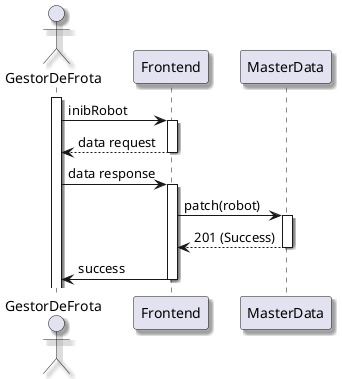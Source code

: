 @startuml

skinparam handwritten false
skinparam monochrome false
skinparam packageStyle rect
skinparam defaultFontName FG Virgil
skinparam shadowing true

actor GestorDeFrota as GestorDeFrota
activate GestorDeFrota
GestorDeFrota -> Frontend: inibRobot
activate Frontend
Frontend --> GestorDeFrota: data request
deactivate Frontend
GestorDeFrota -> Frontend: data response
activate Frontend
Frontend -> MasterData: patch(robot)
activate MasterData
MasterData --> Frontend: 201 (Success)
deactivate MasterData
Frontend -> GestorDeFrota: success
deactivate Frontend

@enduml